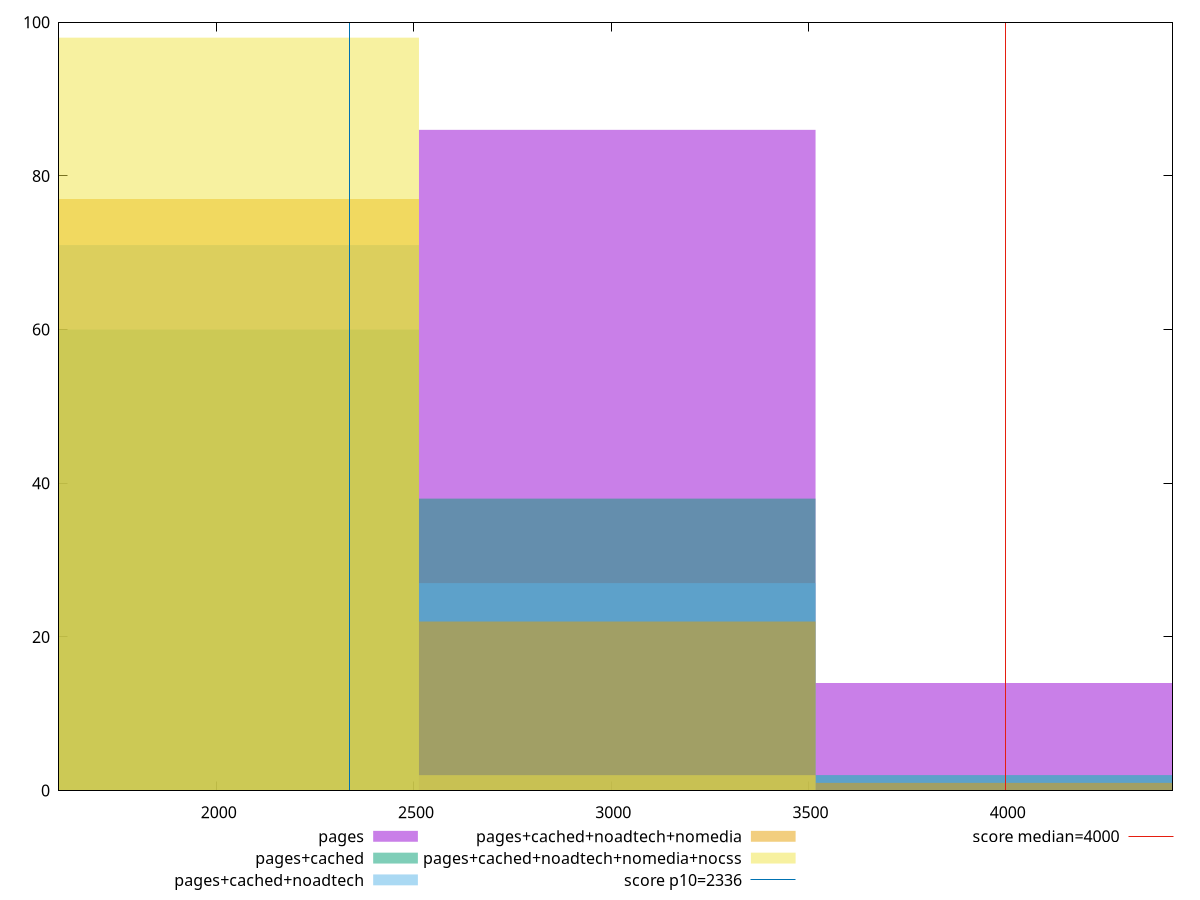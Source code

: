 reset

$pages <<EOF
3015.1629545877086 86
4020.2172727836114 14
EOF

$pagesCached <<EOF
3015.1629545877086 38
2010.1086363918057 60
4020.2172727836114 2
EOF

$pagesCachedNoadtech <<EOF
3015.1629545877086 27
2010.1086363918057 71
4020.2172727836114 2
EOF

$pagesCachedNoadtechNomedia <<EOF
3015.1629545877086 22
2010.1086363918057 77
4020.2172727836114 1
EOF

$pagesCachedNoadtechNomediaNocss <<EOF
3015.1629545877086 2
2010.1086363918057 98
EOF

set key outside below
set boxwidth 1005.0543181959029
set xrange [1600.4009999999998:4422.305]
set yrange [0:100]
set trange [0:100]
set style fill transparent solid 0.5 noborder

set parametric
set terminal svg size 640, 530 enhanced background rgb 'white'
set output "report_00015_2021-02-09T16-11-33.973Z/first-contentful-paint/comparison/histogram/all_raw.svg"

plot $pages title "pages" with boxes, \
     $pagesCached title "pages+cached" with boxes, \
     $pagesCachedNoadtech title "pages+cached+noadtech" with boxes, \
     $pagesCachedNoadtechNomedia title "pages+cached+noadtech+nomedia" with boxes, \
     $pagesCachedNoadtechNomediaNocss title "pages+cached+noadtech+nomedia+nocss" with boxes, \
     2336,t title "score p10=2336", \
     4000,t title "score median=4000"

reset
